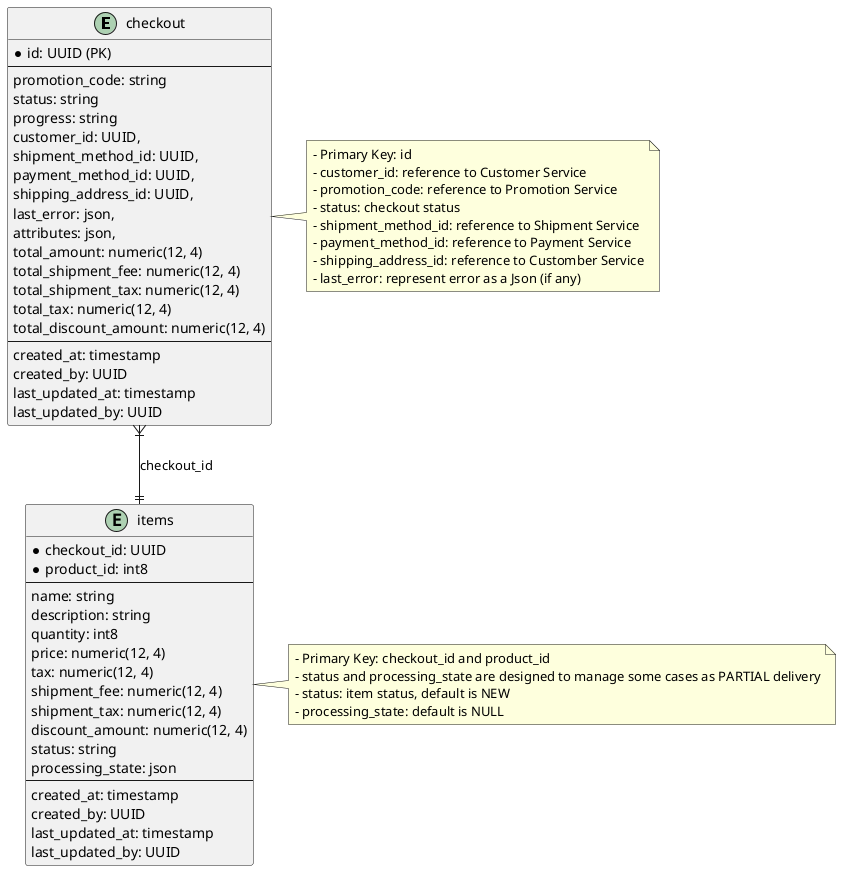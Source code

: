 @startuml

entity checkout {
  * id: UUID (PK)
  --
  promotion_code: string 
  status: string
  progress: string
  customer_id: UUID,
  shipment_method_id: UUID,
  payment_method_id: UUID,
  shipping_address_id: UUID,
  last_error: json,  
  attributes: json,
  total_amount: numeric(12, 4)
  total_shipment_fee: numeric(12, 4)
  total_shipment_tax: numeric(12, 4)
  total_tax: numeric(12, 4)
  total_discount_amount: numeric(12, 4)
  --
  created_at: timestamp
  created_by: UUID
  last_updated_at: timestamp  
  last_updated_by: UUID
}

note right of checkout
  - Primary Key: id
  - customer_id: reference to Customer Service
  - promotion_code: reference to Promotion Service
  - status: checkout status
  - shipment_method_id: reference to Shipment Service
  - payment_method_id: reference to Payment Service
  - shipping_address_id: reference to Customber Service
  - last_error: represent error as a Json (if any)
end note

entity items {
  * checkout_id: UUID
  * product_id: int8
  --
  name: string
  description: string
  quantity: int8
  price: numeric(12, 4)
  tax: numeric(12, 4)
  shipment_fee: numeric(12, 4)
  shipment_tax: numeric(12, 4)
  discount_amount: numeric(12, 4)
  status: string
  processing_state: json
  --
  created_at: timestamp
  created_by: UUID
  last_updated_at: timestamp  
  last_updated_by: UUID
}

note right of items
  - Primary Key: checkout_id and product_id
  - status and processing_state are designed to manage some cases as PARTIAL delivery
  - status: item status, default is NEW
  - processing_state: default is NULL
end note

items ||-up-|{ checkout: checkout_id

@enduml

